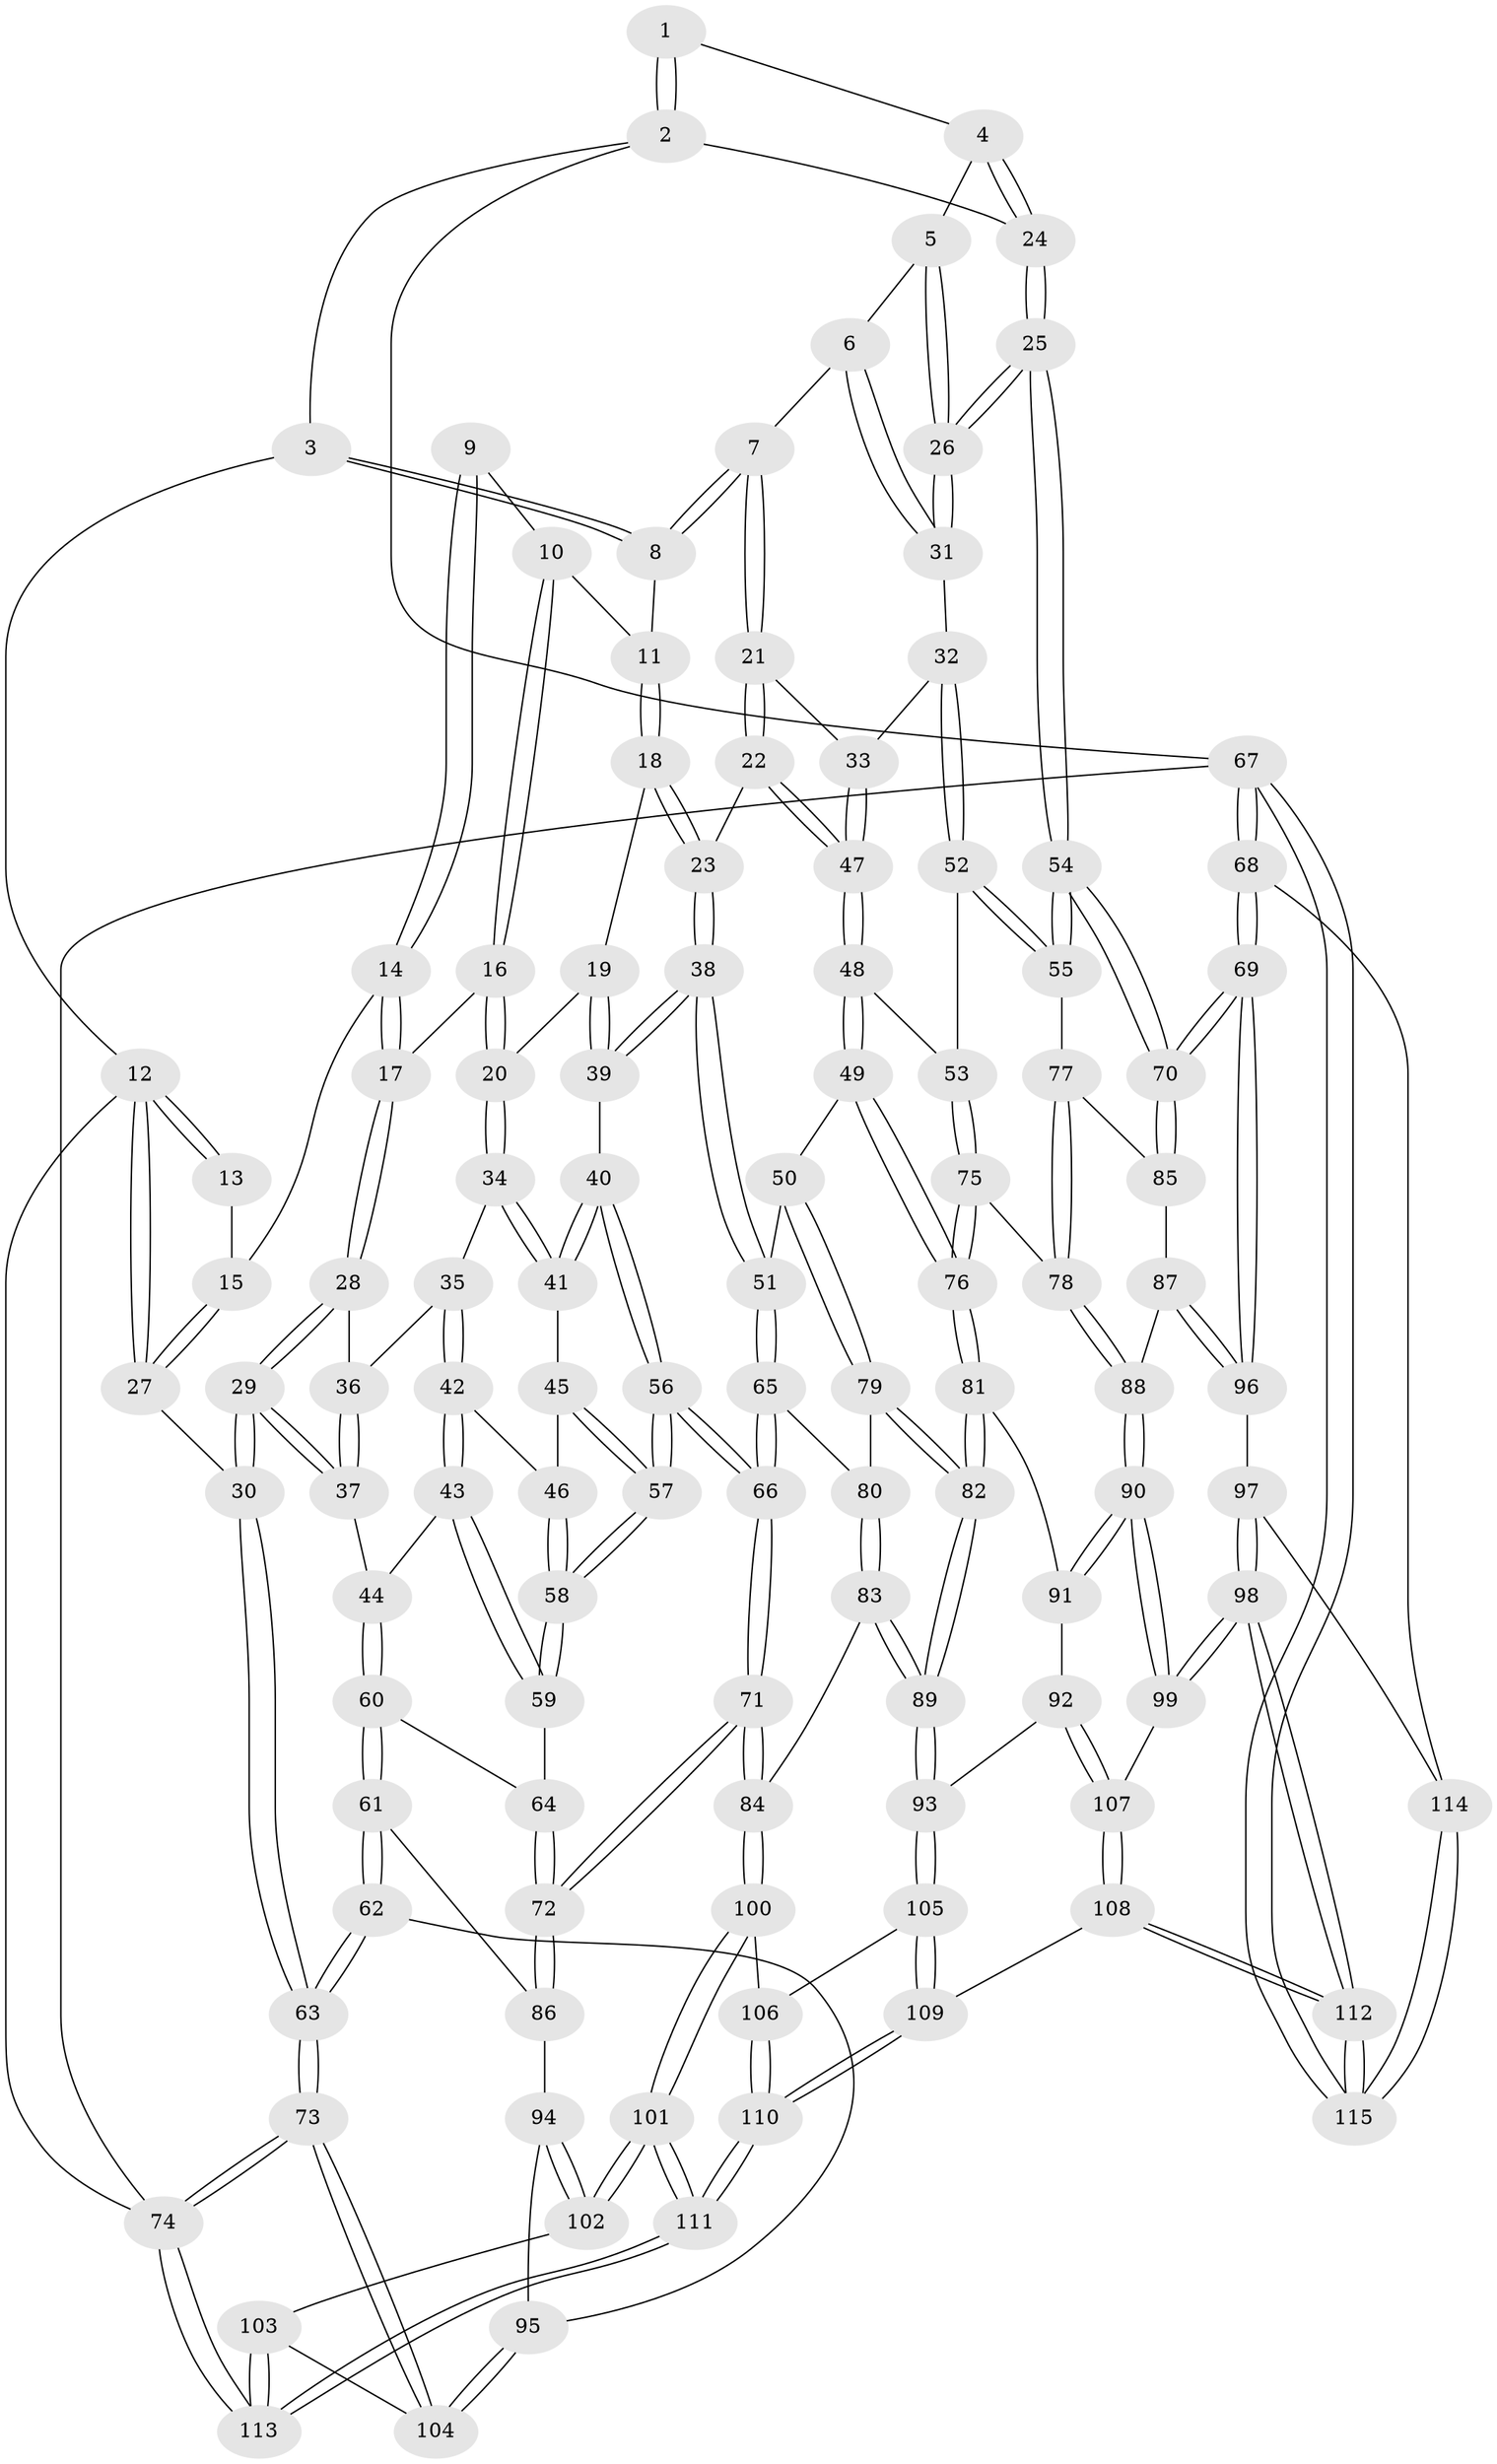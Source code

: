 // coarse degree distribution, {3: 0.6379310344827587, 4: 0.1724137931034483, 6: 0.017241379310344827, 2: 0.1206896551724138, 5: 0.05172413793103448}
// Generated by graph-tools (version 1.1) at 2025/54/03/04/25 22:54:19]
// undirected, 115 vertices, 284 edges
graph export_dot {
  node [color=gray90,style=filled];
  1 [pos="+0.9213047987396671+0.007516045737851877"];
  2 [pos="+1+0.18608448706359548"];
  3 [pos="+0.8858458894622518+0"];
  4 [pos="+0.8883857247169635+0.12461693820160855"];
  5 [pos="+0.8741390954181388+0.13179535530569522"];
  6 [pos="+0.7802214659660802+0.15817848429910197"];
  7 [pos="+0.7195267469428386+0.1392728638886022"];
  8 [pos="+0.6152507141244182+0"];
  9 [pos="+0.21979144671678782+0"];
  10 [pos="+0.47942098186564025+0"];
  11 [pos="+0.5062269938387104+0"];
  12 [pos="+0+0"];
  13 [pos="+0+0"];
  14 [pos="+0.2034686506798711+0.15585907608823046"];
  15 [pos="+0.1906278821091635+0.14344400178842767"];
  16 [pos="+0.43980319955476166+0"];
  17 [pos="+0.20588258772582432+0.15981062768556747"];
  18 [pos="+0.5168941330438407+0.24529796318888697"];
  19 [pos="+0.4819380906038175+0.24552029508336484"];
  20 [pos="+0.40575464636325737+0.237108839132596"];
  21 [pos="+0.7014045373670583+0.16128630662600896"];
  22 [pos="+0.6130535507778561+0.2627143427893374"];
  23 [pos="+0.5815230505773774+0.26316067470708526"];
  24 [pos="+1+0.19998745666821308"];
  25 [pos="+1+0.43597287287514797"];
  26 [pos="+1+0.3645218292824372"];
  27 [pos="+0+0"];
  28 [pos="+0.2059652890026377+0.16228833910411625"];
  29 [pos="+0+0.2880792173879868"];
  30 [pos="+0+0.28790124359012226"];
  31 [pos="+0.8604011660025892+0.32315211226967683"];
  32 [pos="+0.8403710132228691+0.3395944250645086"];
  33 [pos="+0.7760668901359111+0.3580221260354012"];
  34 [pos="+0.34667348391967134+0.26249993060602334"];
  35 [pos="+0.25565039084192215+0.2411039554892845"];
  36 [pos="+0.2329655038179165+0.20789826465357913"];
  37 [pos="+0+0.34306462446811475"];
  38 [pos="+0.4714820170935076+0.457356780038432"];
  39 [pos="+0.4599346706936838+0.44926442135666794"];
  40 [pos="+0.42282567753684414+0.43044819315336086"];
  41 [pos="+0.3786930768425787+0.40006825576624555"];
  42 [pos="+0.17242158075098296+0.38462420701441236"];
  43 [pos="+0.1711762895933023+0.3853910047969419"];
  44 [pos="+0.14253979788123786+0.395842609824086"];
  45 [pos="+0.3595199376422409+0.41571870122672855"];
  46 [pos="+0.25360892814204805+0.43821185476098107"];
  47 [pos="+0.6704443803244519+0.39818767056359716"];
  48 [pos="+0.6659826760718618+0.4928536829915927"];
  49 [pos="+0.6108806563217345+0.5183416150960294"];
  50 [pos="+0.568444091710144+0.5323833045218336"];
  51 [pos="+0.4992264616215006+0.5016169844269844"];
  52 [pos="+0.7984862195509196+0.5277473032585079"];
  53 [pos="+0.7103454308514539+0.5167612777967423"];
  54 [pos="+1+0.4986759897356715"];
  55 [pos="+0.819321924950667+0.5367935944994017"];
  56 [pos="+0.3147212659585607+0.5745186199806802"];
  57 [pos="+0.30043869161031517+0.5584974005995115"];
  58 [pos="+0.2917457339520832+0.5539198396802836"];
  59 [pos="+0.22338229191633663+0.5515014027505359"];
  60 [pos="+0.08090599077538803+0.5909158668078424"];
  61 [pos="+0.05687286167192836+0.6158021625080524"];
  62 [pos="+0+0.6482308055941043"];
  63 [pos="+0+0.6391450292414363"];
  64 [pos="+0.19762382242151036+0.5606950662926216"];
  65 [pos="+0.35878042320364695+0.5962810817660619"];
  66 [pos="+0.3327903136222655+0.5998843166428919"];
  67 [pos="+1+1"];
  68 [pos="+1+0.8716587058254464"];
  69 [pos="+1+0.7516868338681707"];
  70 [pos="+1+0.5776861531904525"];
  71 [pos="+0.2828364396625432+0.7403498298466081"];
  72 [pos="+0.26116228536181046+0.7322656046425969"];
  73 [pos="+0+1"];
  74 [pos="+0+1"];
  75 [pos="+0.7132064445899335+0.6712932501150453"];
  76 [pos="+0.6673632830161856+0.7094764230443757"];
  77 [pos="+0.8211762285447813+0.6537342365946246"];
  78 [pos="+0.7912328502841746+0.6990929306715842"];
  79 [pos="+0.5406770654485985+0.6485817131305242"];
  80 [pos="+0.4328350059941908+0.645820969909954"];
  81 [pos="+0.6659756996542048+0.7113341178744207"];
  82 [pos="+0.5485213403326719+0.6938240494857542"];
  83 [pos="+0.4261767449530893+0.7605005639381729"];
  84 [pos="+0.28995763239501754+0.7558868250841972"];
  85 [pos="+0.9040052703159238+0.6854948523901314"];
  86 [pos="+0.22226824988796468+0.7196735236092079"];
  87 [pos="+0.8646920932914228+0.764309055115711"];
  88 [pos="+0.8016617016030687+0.7607048428291071"];
  89 [pos="+0.5059848312680755+0.7867967562000209"];
  90 [pos="+0.7387227169411954+0.8356176613174288"];
  91 [pos="+0.6673790656059049+0.7160220896564304"];
  92 [pos="+0.5854366755121846+0.8343378677023633"];
  93 [pos="+0.5131702004874826+0.8061841765113987"];
  94 [pos="+0.10573463493611886+0.8010510935048405"];
  95 [pos="+0.06114205736884413+0.7885482469241278"];
  96 [pos="+0.9231583467369927+0.8101487972690182"];
  97 [pos="+0.850680254996892+0.9293033328930388"];
  98 [pos="+0.8165818789525554+0.9506198527944499"];
  99 [pos="+0.7349038299092637+0.8524171869719291"];
  100 [pos="+0.28435014431219613+0.7882124253182772"];
  101 [pos="+0.2291431803568113+0.8907296816068866"];
  102 [pos="+0.1889784833720041+0.8842319133345118"];
  103 [pos="+0.0829444928235317+0.9133897438255697"];
  104 [pos="+0.06033437237078858+0.9126840488471403"];
  105 [pos="+0.5116109321661673+0.8094991734350637"];
  106 [pos="+0.391940897865551+0.8839531714583042"];
  107 [pos="+0.6455533186373533+0.8724889199021676"];
  108 [pos="+0.5218628484953016+1"];
  109 [pos="+0.454402469610374+1"];
  110 [pos="+0.41057184179976525+1"];
  111 [pos="+0.31835528748126873+1"];
  112 [pos="+0.7926249419265055+1"];
  113 [pos="+0.2776613057424631+1"];
  114 [pos="+0.9367443753128699+0.9295972159546495"];
  115 [pos="+1+1"];
  1 -- 2;
  1 -- 2;
  1 -- 4;
  2 -- 3;
  2 -- 24;
  2 -- 67;
  3 -- 8;
  3 -- 8;
  3 -- 12;
  4 -- 5;
  4 -- 24;
  4 -- 24;
  5 -- 6;
  5 -- 26;
  5 -- 26;
  6 -- 7;
  6 -- 31;
  6 -- 31;
  7 -- 8;
  7 -- 8;
  7 -- 21;
  7 -- 21;
  8 -- 11;
  9 -- 10;
  9 -- 14;
  9 -- 14;
  10 -- 11;
  10 -- 16;
  10 -- 16;
  11 -- 18;
  11 -- 18;
  12 -- 13;
  12 -- 13;
  12 -- 27;
  12 -- 27;
  12 -- 74;
  13 -- 15;
  14 -- 15;
  14 -- 17;
  14 -- 17;
  15 -- 27;
  15 -- 27;
  16 -- 17;
  16 -- 20;
  16 -- 20;
  17 -- 28;
  17 -- 28;
  18 -- 19;
  18 -- 23;
  18 -- 23;
  19 -- 20;
  19 -- 39;
  19 -- 39;
  20 -- 34;
  20 -- 34;
  21 -- 22;
  21 -- 22;
  21 -- 33;
  22 -- 23;
  22 -- 47;
  22 -- 47;
  23 -- 38;
  23 -- 38;
  24 -- 25;
  24 -- 25;
  25 -- 26;
  25 -- 26;
  25 -- 54;
  25 -- 54;
  26 -- 31;
  26 -- 31;
  27 -- 30;
  28 -- 29;
  28 -- 29;
  28 -- 36;
  29 -- 30;
  29 -- 30;
  29 -- 37;
  29 -- 37;
  30 -- 63;
  30 -- 63;
  31 -- 32;
  32 -- 33;
  32 -- 52;
  32 -- 52;
  33 -- 47;
  33 -- 47;
  34 -- 35;
  34 -- 41;
  34 -- 41;
  35 -- 36;
  35 -- 42;
  35 -- 42;
  36 -- 37;
  36 -- 37;
  37 -- 44;
  38 -- 39;
  38 -- 39;
  38 -- 51;
  38 -- 51;
  39 -- 40;
  40 -- 41;
  40 -- 41;
  40 -- 56;
  40 -- 56;
  41 -- 45;
  42 -- 43;
  42 -- 43;
  42 -- 46;
  43 -- 44;
  43 -- 59;
  43 -- 59;
  44 -- 60;
  44 -- 60;
  45 -- 46;
  45 -- 57;
  45 -- 57;
  46 -- 58;
  46 -- 58;
  47 -- 48;
  47 -- 48;
  48 -- 49;
  48 -- 49;
  48 -- 53;
  49 -- 50;
  49 -- 76;
  49 -- 76;
  50 -- 51;
  50 -- 79;
  50 -- 79;
  51 -- 65;
  51 -- 65;
  52 -- 53;
  52 -- 55;
  52 -- 55;
  53 -- 75;
  53 -- 75;
  54 -- 55;
  54 -- 55;
  54 -- 70;
  54 -- 70;
  55 -- 77;
  56 -- 57;
  56 -- 57;
  56 -- 66;
  56 -- 66;
  57 -- 58;
  57 -- 58;
  58 -- 59;
  58 -- 59;
  59 -- 64;
  60 -- 61;
  60 -- 61;
  60 -- 64;
  61 -- 62;
  61 -- 62;
  61 -- 86;
  62 -- 63;
  62 -- 63;
  62 -- 95;
  63 -- 73;
  63 -- 73;
  64 -- 72;
  64 -- 72;
  65 -- 66;
  65 -- 66;
  65 -- 80;
  66 -- 71;
  66 -- 71;
  67 -- 68;
  67 -- 68;
  67 -- 115;
  67 -- 115;
  67 -- 74;
  68 -- 69;
  68 -- 69;
  68 -- 114;
  69 -- 70;
  69 -- 70;
  69 -- 96;
  69 -- 96;
  70 -- 85;
  70 -- 85;
  71 -- 72;
  71 -- 72;
  71 -- 84;
  71 -- 84;
  72 -- 86;
  72 -- 86;
  73 -- 74;
  73 -- 74;
  73 -- 104;
  73 -- 104;
  74 -- 113;
  74 -- 113;
  75 -- 76;
  75 -- 76;
  75 -- 78;
  76 -- 81;
  76 -- 81;
  77 -- 78;
  77 -- 78;
  77 -- 85;
  78 -- 88;
  78 -- 88;
  79 -- 80;
  79 -- 82;
  79 -- 82;
  80 -- 83;
  80 -- 83;
  81 -- 82;
  81 -- 82;
  81 -- 91;
  82 -- 89;
  82 -- 89;
  83 -- 84;
  83 -- 89;
  83 -- 89;
  84 -- 100;
  84 -- 100;
  85 -- 87;
  86 -- 94;
  87 -- 88;
  87 -- 96;
  87 -- 96;
  88 -- 90;
  88 -- 90;
  89 -- 93;
  89 -- 93;
  90 -- 91;
  90 -- 91;
  90 -- 99;
  90 -- 99;
  91 -- 92;
  92 -- 93;
  92 -- 107;
  92 -- 107;
  93 -- 105;
  93 -- 105;
  94 -- 95;
  94 -- 102;
  94 -- 102;
  95 -- 104;
  95 -- 104;
  96 -- 97;
  97 -- 98;
  97 -- 98;
  97 -- 114;
  98 -- 99;
  98 -- 99;
  98 -- 112;
  98 -- 112;
  99 -- 107;
  100 -- 101;
  100 -- 101;
  100 -- 106;
  101 -- 102;
  101 -- 102;
  101 -- 111;
  101 -- 111;
  102 -- 103;
  103 -- 104;
  103 -- 113;
  103 -- 113;
  105 -- 106;
  105 -- 109;
  105 -- 109;
  106 -- 110;
  106 -- 110;
  107 -- 108;
  107 -- 108;
  108 -- 109;
  108 -- 112;
  108 -- 112;
  109 -- 110;
  109 -- 110;
  110 -- 111;
  110 -- 111;
  111 -- 113;
  111 -- 113;
  112 -- 115;
  112 -- 115;
  114 -- 115;
  114 -- 115;
}
